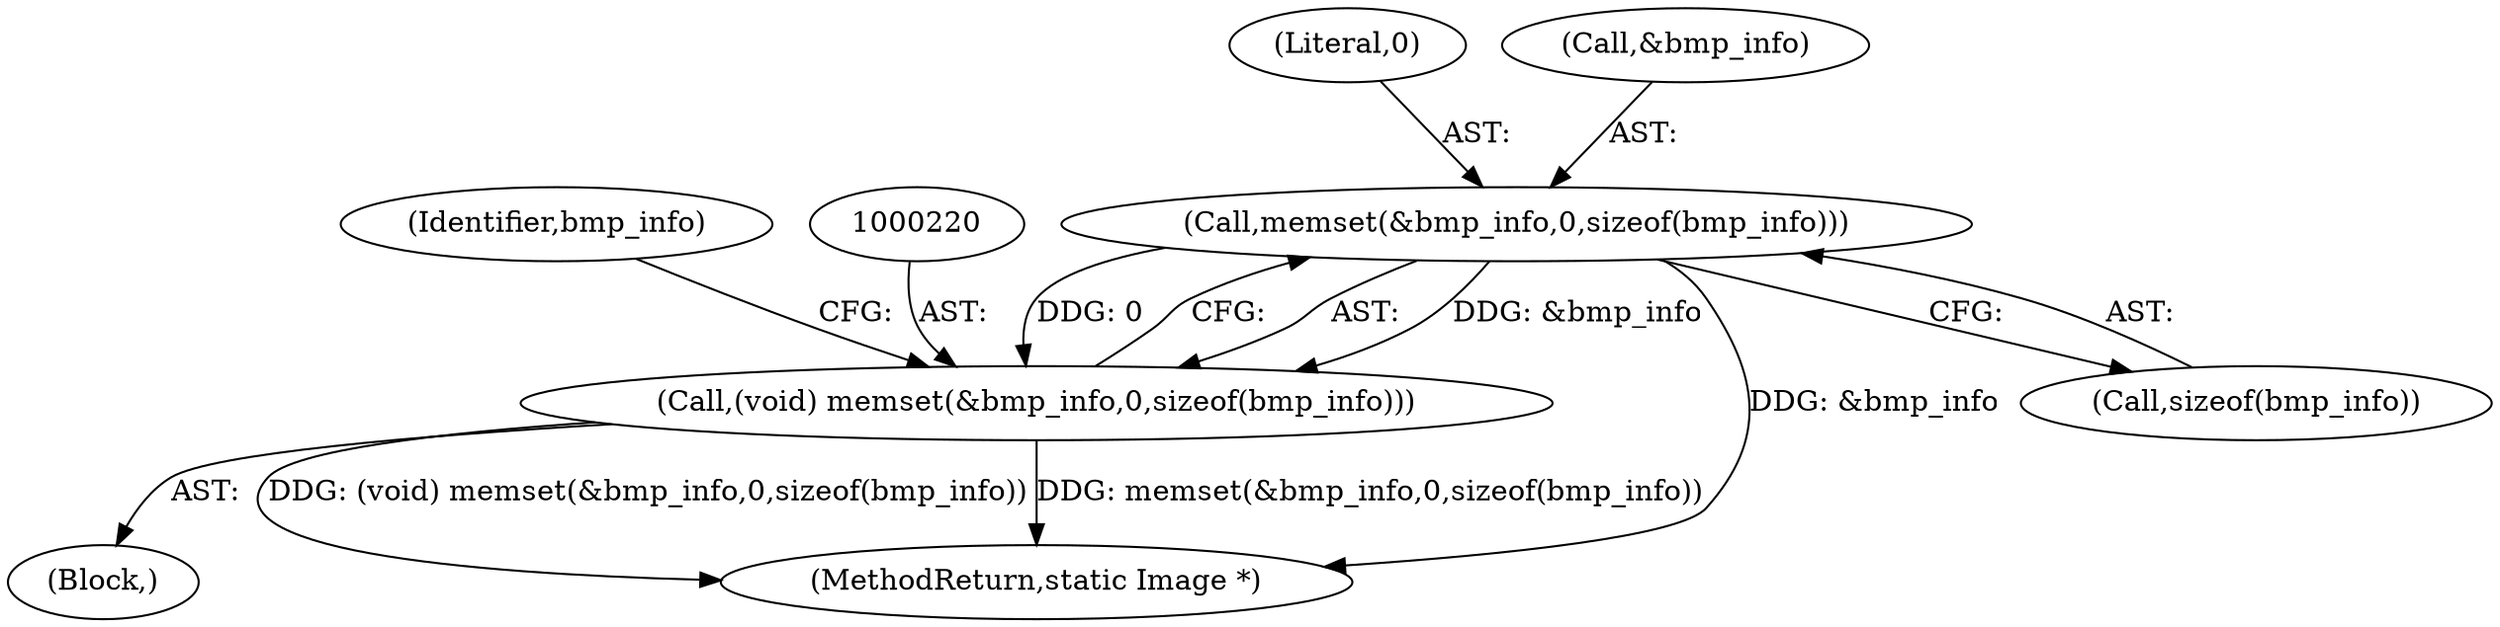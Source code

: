 digraph "0_ImageMagick_db0add932fb850d762b02604ca3053b7d7ab6deb@API" {
"1000221" [label="(Call,memset(&bmp_info,0,sizeof(bmp_info)))"];
"1000219" [label="(Call,(void) memset(&bmp_info,0,sizeof(bmp_info)))"];
"1003945" [label="(MethodReturn,static Image *)"];
"1000225" [label="(Call,sizeof(bmp_info))"];
"1000224" [label="(Literal,0)"];
"1000222" [label="(Call,&bmp_info)"];
"1000219" [label="(Call,(void) memset(&bmp_info,0,sizeof(bmp_info)))"];
"1000132" [label="(Block,)"];
"1000229" [label="(Identifier,bmp_info)"];
"1000221" [label="(Call,memset(&bmp_info,0,sizeof(bmp_info)))"];
"1000221" -> "1000219"  [label="AST: "];
"1000221" -> "1000225"  [label="CFG: "];
"1000222" -> "1000221"  [label="AST: "];
"1000224" -> "1000221"  [label="AST: "];
"1000225" -> "1000221"  [label="AST: "];
"1000219" -> "1000221"  [label="CFG: "];
"1000221" -> "1003945"  [label="DDG: &bmp_info"];
"1000221" -> "1000219"  [label="DDG: &bmp_info"];
"1000221" -> "1000219"  [label="DDG: 0"];
"1000219" -> "1000132"  [label="AST: "];
"1000220" -> "1000219"  [label="AST: "];
"1000229" -> "1000219"  [label="CFG: "];
"1000219" -> "1003945"  [label="DDG: memset(&bmp_info,0,sizeof(bmp_info))"];
"1000219" -> "1003945"  [label="DDG: (void) memset(&bmp_info,0,sizeof(bmp_info))"];
}

